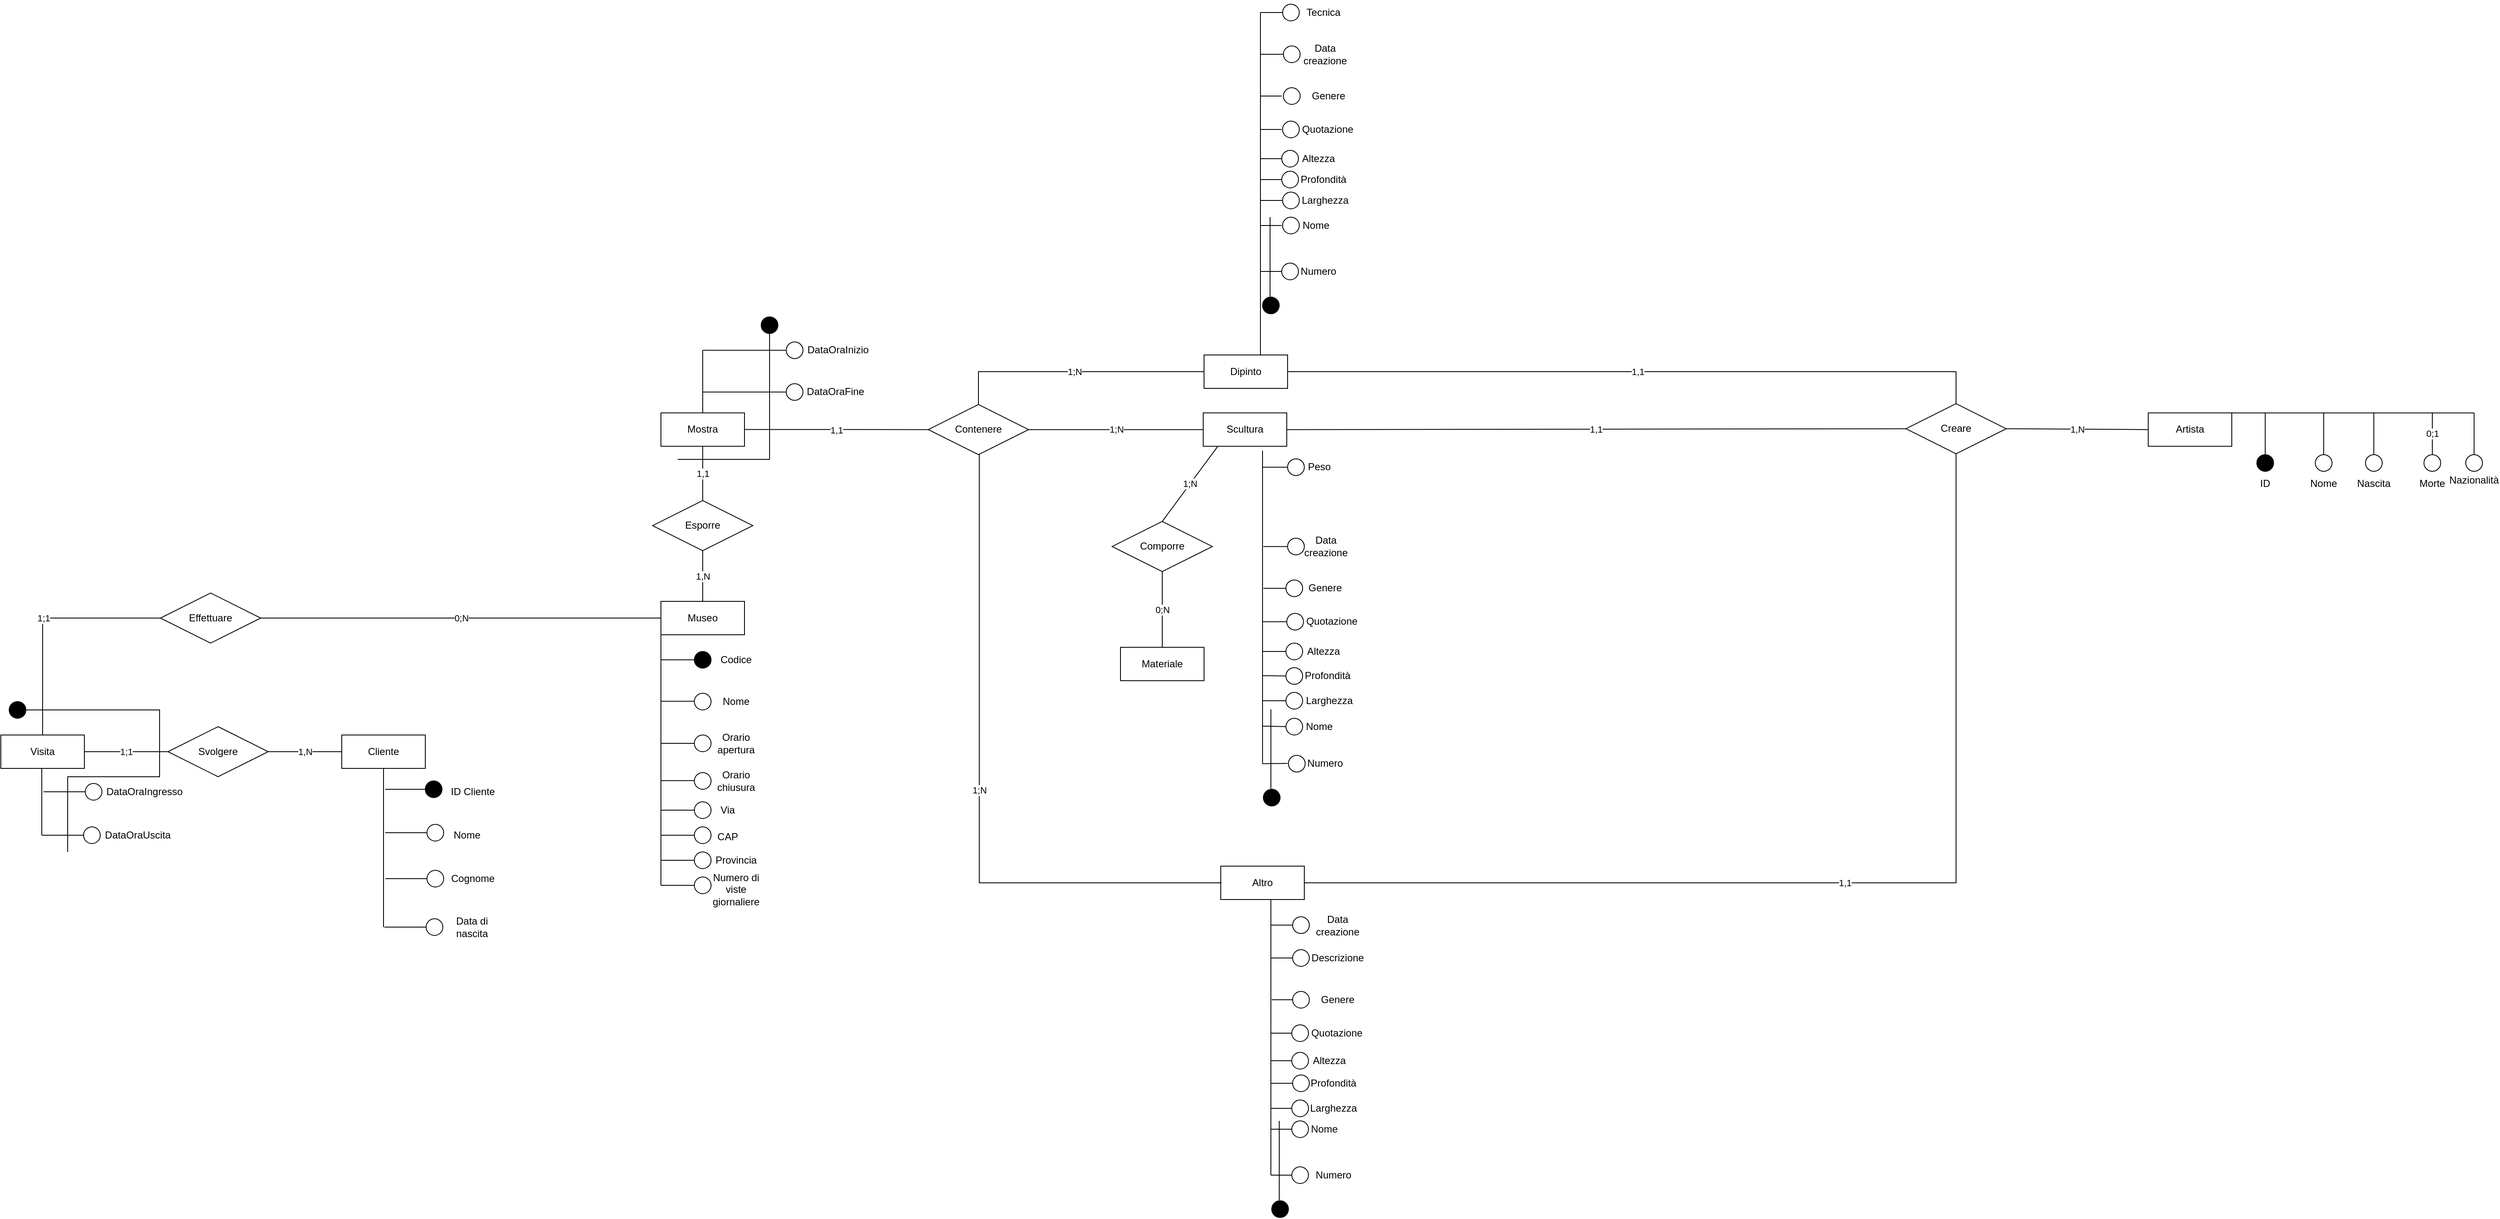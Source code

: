 <mxfile version="16.1.0" type="github"><diagram id="eOeLys6SvyDrJIZRAw8x" name="Page-1"><mxGraphModel dx="5155" dy="3070" grid="1" gridSize="10" guides="1" tooltips="1" connect="1" arrows="1" fold="1" page="1" pageScale="1" pageWidth="1600" pageHeight="1200" math="0" shadow="0"><root><mxCell id="0"/><mxCell id="1" parent="0"/><mxCell id="ILecgsPwq-bgqkM6CZhe-417" value="Museo" style="whiteSpace=wrap;html=1;align=center;" vertex="1" parent="1"><mxGeometry x="230" y="630" width="100" height="40" as="geometry"/></mxCell><mxCell id="ILecgsPwq-bgqkM6CZhe-418" value="1;N" style="endArrow=none;html=1;rounded=0;exitX=0.5;exitY=0;exitDx=0;exitDy=0;entryX=0;entryY=0.5;entryDx=0;entryDy=0;" edge="1" parent="1" source="ILecgsPwq-bgqkM6CZhe-432" target="ILecgsPwq-bgqkM6CZhe-420"><mxGeometry relative="1" as="geometry"><mxPoint x="820" y="-40" as="sourcePoint"/><mxPoint x="610" y="-50" as="targetPoint"/><Array as="points"><mxPoint x="610" y="355"/></Array></mxGeometry></mxCell><mxCell id="ILecgsPwq-bgqkM6CZhe-419" value="1;N" style="endArrow=none;html=1;rounded=0;exitX=1;exitY=0.5;exitDx=0;exitDy=0;entryX=0;entryY=0.5;entryDx=0;entryDy=0;" edge="1" parent="1" source="ILecgsPwq-bgqkM6CZhe-432" target="ILecgsPwq-bgqkM6CZhe-421"><mxGeometry relative="1" as="geometry"><mxPoint x="810" y="428.84" as="sourcePoint"/><mxPoint x="880" y="428.84" as="targetPoint"/></mxGeometry></mxCell><mxCell id="ILecgsPwq-bgqkM6CZhe-420" value="Dipinto" style="whiteSpace=wrap;html=1;align=center;" vertex="1" parent="1"><mxGeometry x="880" y="335" width="100" height="40" as="geometry"/></mxCell><mxCell id="ILecgsPwq-bgqkM6CZhe-421" value="Scultura" style="whiteSpace=wrap;html=1;align=center;" vertex="1" parent="1"><mxGeometry x="879" y="404.34" width="100" height="40" as="geometry"/></mxCell><mxCell id="ILecgsPwq-bgqkM6CZhe-422" value="Altro" style="whiteSpace=wrap;html=1;align=center;" vertex="1" parent="1"><mxGeometry x="900" y="947" width="100" height="40" as="geometry"/></mxCell><mxCell id="ILecgsPwq-bgqkM6CZhe-423" value="0;N" style="endArrow=none;html=1;rounded=0;entryX=0;entryY=0.5;entryDx=0;entryDy=0;exitX=1;exitY=0.5;exitDx=0;exitDy=0;" edge="1" parent="1" source="ILecgsPwq-bgqkM6CZhe-425" target="ILecgsPwq-bgqkM6CZhe-417"><mxGeometry relative="1" as="geometry"><mxPoint x="-100" y="460" as="sourcePoint"/><mxPoint x="370" y="490" as="targetPoint"/></mxGeometry></mxCell><mxCell id="ILecgsPwq-bgqkM6CZhe-424" value="Cliente" style="whiteSpace=wrap;html=1;align=center;" vertex="1" parent="1"><mxGeometry x="-152" y="790" width="100" height="40" as="geometry"/></mxCell><mxCell id="ILecgsPwq-bgqkM6CZhe-425" value="Effettuare" style="shape=rhombus;perimeter=rhombusPerimeter;whiteSpace=wrap;html=1;align=center;" vertex="1" parent="1"><mxGeometry x="-369" y="620" width="120" height="60" as="geometry"/></mxCell><mxCell id="ILecgsPwq-bgqkM6CZhe-426" value="" style="endArrow=none;html=1;rounded=0;" edge="1" parent="1"><mxGeometry relative="1" as="geometry"><mxPoint x="947.5" y="-75.0" as="sourcePoint"/><mxPoint x="947.5" y="335.0" as="targetPoint"/></mxGeometry></mxCell><mxCell id="ILecgsPwq-bgqkM6CZhe-427" value="" style="endArrow=none;html=1;rounded=0;entryX=0;entryY=0.5;entryDx=0;entryDy=0;" edge="1" parent="1"><mxGeometry relative="1" as="geometry"><mxPoint x="948" y="235.0" as="sourcePoint"/><mxPoint x="973.0" y="235.0" as="targetPoint"/></mxGeometry></mxCell><mxCell id="ILecgsPwq-bgqkM6CZhe-428" value="" style="endArrow=none;html=1;rounded=0;entryX=0;entryY=0.5;entryDx=0;entryDy=0;" edge="1" parent="1"><mxGeometry relative="1" as="geometry"><mxPoint x="948" y="65.0" as="sourcePoint"/><mxPoint x="973" y="65.0" as="targetPoint"/></mxGeometry></mxCell><mxCell id="ILecgsPwq-bgqkM6CZhe-429" value="" style="endArrow=none;html=1;rounded=0;entryX=0;entryY=0.5;entryDx=0;entryDy=0;" edge="1" parent="1"><mxGeometry relative="1" as="geometry"><mxPoint x="948" y="25.0" as="sourcePoint"/><mxPoint x="973" y="25.0" as="targetPoint"/></mxGeometry></mxCell><mxCell id="ILecgsPwq-bgqkM6CZhe-430" value="" style="endArrow=none;html=1;rounded=0;entryX=0;entryY=0.5;entryDx=0;entryDy=0;" edge="1" parent="1"><mxGeometry relative="1" as="geometry"><mxPoint x="948" y="180.0" as="sourcePoint"/><mxPoint x="973" y="180.0" as="targetPoint"/></mxGeometry></mxCell><mxCell id="ILecgsPwq-bgqkM6CZhe-431" value="" style="endArrow=none;html=1;rounded=0;entryX=0;entryY=0.5;entryDx=0;entryDy=0;" edge="1" parent="1"><mxGeometry relative="1" as="geometry"><mxPoint x="948" y="150.0" as="sourcePoint"/><mxPoint x="974.0" y="150.0" as="targetPoint"/></mxGeometry></mxCell><mxCell id="ILecgsPwq-bgqkM6CZhe-432" value="Contenere" style="shape=rhombus;perimeter=rhombusPerimeter;whiteSpace=wrap;html=1;align=center;" vertex="1" parent="1"><mxGeometry x="550" y="394.34" width="120" height="60" as="geometry"/></mxCell><mxCell id="ILecgsPwq-bgqkM6CZhe-433" value="Creare" style="shape=rhombus;perimeter=rhombusPerimeter;whiteSpace=wrap;html=1;align=center;" vertex="1" parent="1"><mxGeometry x="1720" y="393.34" width="120" height="60" as="geometry"/></mxCell><mxCell id="ILecgsPwq-bgqkM6CZhe-434" value="1,1" style="endArrow=none;html=1;rounded=0;entryX=0;entryY=0.5;entryDx=0;entryDy=0;exitX=1;exitY=0.5;exitDx=0;exitDy=0;" edge="1" parent="1" source="ILecgsPwq-bgqkM6CZhe-421" target="ILecgsPwq-bgqkM6CZhe-433"><mxGeometry relative="1" as="geometry"><mxPoint x="1510" y="338" as="sourcePoint"/><mxPoint x="1640" y="748.4" as="targetPoint"/></mxGeometry></mxCell><mxCell id="ILecgsPwq-bgqkM6CZhe-435" value="Artista" style="whiteSpace=wrap;html=1;align=center;" vertex="1" parent="1"><mxGeometry x="2010" y="404.34" width="100" height="40" as="geometry"/></mxCell><mxCell id="ILecgsPwq-bgqkM6CZhe-436" value="1,N" style="endArrow=none;html=1;rounded=0;exitX=1;exitY=0.5;exitDx=0;exitDy=0;entryX=0;entryY=0.5;entryDx=0;entryDy=0;" edge="1" parent="1" source="ILecgsPwq-bgqkM6CZhe-433" target="ILecgsPwq-bgqkM6CZhe-435"><mxGeometry relative="1" as="geometry"><mxPoint x="2042" y="478.4" as="sourcePoint"/><mxPoint x="2042" y="358.4" as="targetPoint"/></mxGeometry></mxCell><mxCell id="ILecgsPwq-bgqkM6CZhe-437" value="" style="endArrow=none;html=1;rounded=0;entryX=0;entryY=0.5;entryDx=0;entryDy=0;" edge="1" parent="1"><mxGeometry relative="1" as="geometry"><mxPoint x="948" y="-25.0" as="sourcePoint"/><mxPoint x="975.0" y="-25.0" as="targetPoint"/></mxGeometry></mxCell><mxCell id="ILecgsPwq-bgqkM6CZhe-438" value="" style="ellipse;whiteSpace=wrap;html=1;align=center;fillColor=#000000;" vertex="1" parent="1"><mxGeometry x="2140" y="454.34" width="20" height="20" as="geometry"/></mxCell><mxCell id="ILecgsPwq-bgqkM6CZhe-439" value="" style="endArrow=none;html=1;rounded=0;exitX=1;exitY=0;exitDx=0;exitDy=0;" edge="1" parent="1" source="ILecgsPwq-bgqkM6CZhe-435"><mxGeometry width="50" height="50" relative="1" as="geometry"><mxPoint x="2115" y="424.34" as="sourcePoint"/><mxPoint x="2400.0" y="404.34" as="targetPoint"/></mxGeometry></mxCell><mxCell id="ILecgsPwq-bgqkM6CZhe-440" value="" style="endArrow=none;html=1;rounded=0;" edge="1" parent="1"><mxGeometry width="50" height="50" relative="1" as="geometry"><mxPoint x="2150" y="454.34" as="sourcePoint"/><mxPoint x="2150" y="404.34" as="targetPoint"/></mxGeometry></mxCell><mxCell id="ILecgsPwq-bgqkM6CZhe-441" value="&lt;div&gt;ID&lt;/div&gt;" style="text;html=1;strokeColor=none;fillColor=none;align=center;verticalAlign=middle;whiteSpace=wrap;rounded=0;" vertex="1" parent="1"><mxGeometry x="2120" y="474.34" width="60" height="30" as="geometry"/></mxCell><mxCell id="ILecgsPwq-bgqkM6CZhe-442" value="" style="ellipse;whiteSpace=wrap;html=1;align=center;" vertex="1" parent="1"><mxGeometry x="2210" y="454.34" width="20" height="20" as="geometry"/></mxCell><mxCell id="ILecgsPwq-bgqkM6CZhe-443" value="" style="endArrow=none;html=1;rounded=0;" edge="1" parent="1"><mxGeometry width="50" height="50" relative="1" as="geometry"><mxPoint x="2220" y="454.34" as="sourcePoint"/><mxPoint x="2220" y="404.34" as="targetPoint"/></mxGeometry></mxCell><mxCell id="ILecgsPwq-bgqkM6CZhe-444" value="&lt;div&gt;Nome&lt;/div&gt;" style="text;html=1;strokeColor=none;fillColor=none;align=center;verticalAlign=middle;whiteSpace=wrap;rounded=0;" vertex="1" parent="1"><mxGeometry x="2190" y="474.34" width="60" height="30" as="geometry"/></mxCell><mxCell id="ILecgsPwq-bgqkM6CZhe-445" value="" style="ellipse;whiteSpace=wrap;html=1;align=center;" vertex="1" parent="1"><mxGeometry x="2270" y="454.34" width="20" height="20" as="geometry"/></mxCell><mxCell id="ILecgsPwq-bgqkM6CZhe-446" value="" style="endArrow=none;html=1;rounded=0;" edge="1" parent="1"><mxGeometry width="50" height="50" relative="1" as="geometry"><mxPoint x="2280.0" y="454.34" as="sourcePoint"/><mxPoint x="2280.0" y="404.34" as="targetPoint"/></mxGeometry></mxCell><mxCell id="ILecgsPwq-bgqkM6CZhe-447" value="&lt;div&gt;Nascita&lt;/div&gt;" style="text;html=1;strokeColor=none;fillColor=none;align=center;verticalAlign=middle;whiteSpace=wrap;rounded=0;" vertex="1" parent="1"><mxGeometry x="2250" y="474.34" width="60" height="30" as="geometry"/></mxCell><mxCell id="ILecgsPwq-bgqkM6CZhe-448" value="" style="ellipse;whiteSpace=wrap;html=1;align=center;" vertex="1" parent="1"><mxGeometry x="2340" y="454.34" width="20" height="20" as="geometry"/></mxCell><mxCell id="ILecgsPwq-bgqkM6CZhe-449" value="0;1" style="endArrow=none;html=1;rounded=0;startArrow=none;exitX=0.5;exitY=0;exitDx=0;exitDy=0;" edge="1" parent="1" source="ILecgsPwq-bgqkM6CZhe-448"><mxGeometry width="50" height="50" relative="1" as="geometry"><mxPoint x="2350" y="414.34" as="sourcePoint"/><mxPoint x="2350.0" y="404.34" as="targetPoint"/></mxGeometry></mxCell><mxCell id="ILecgsPwq-bgqkM6CZhe-450" value="&lt;div&gt;Morte&lt;/div&gt;" style="text;html=1;strokeColor=none;fillColor=none;align=center;verticalAlign=middle;whiteSpace=wrap;rounded=0;" vertex="1" parent="1"><mxGeometry x="2320" y="474.34" width="60" height="30" as="geometry"/></mxCell><mxCell id="ILecgsPwq-bgqkM6CZhe-451" value="" style="ellipse;whiteSpace=wrap;html=1;align=center;" vertex="1" parent="1"><mxGeometry x="2390" y="454.34" width="20" height="20" as="geometry"/></mxCell><mxCell id="ILecgsPwq-bgqkM6CZhe-452" value="" style="endArrow=none;html=1;rounded=0;" edge="1" parent="1"><mxGeometry width="50" height="50" relative="1" as="geometry"><mxPoint x="2400.0" y="454.34" as="sourcePoint"/><mxPoint x="2400.0" y="404.34" as="targetPoint"/></mxGeometry></mxCell><mxCell id="ILecgsPwq-bgqkM6CZhe-453" value="&lt;div&gt;Nazionalità&lt;/div&gt;" style="text;html=1;strokeColor=none;fillColor=none;align=center;verticalAlign=middle;whiteSpace=wrap;rounded=0;" vertex="1" parent="1"><mxGeometry x="2370" y="470.34" width="60" height="30" as="geometry"/></mxCell><mxCell id="ILecgsPwq-bgqkM6CZhe-454" value="&lt;div&gt;Codice&lt;/div&gt;" style="text;html=1;strokeColor=none;fillColor=none;align=center;verticalAlign=middle;whiteSpace=wrap;rounded=0;" vertex="1" parent="1"><mxGeometry x="290" y="685" width="60" height="30" as="geometry"/></mxCell><mxCell id="ILecgsPwq-bgqkM6CZhe-455" value="" style="ellipse;whiteSpace=wrap;html=1;align=center;fillColor=#000000;" vertex="1" parent="1"><mxGeometry x="270" y="690" width="20" height="20" as="geometry"/></mxCell><mxCell id="ILecgsPwq-bgqkM6CZhe-456" value="" style="endArrow=none;html=1;rounded=0;" edge="1" parent="1"><mxGeometry width="50" height="50" relative="1" as="geometry"><mxPoint x="270" y="700" as="sourcePoint"/><mxPoint x="230" y="700" as="targetPoint"/></mxGeometry></mxCell><mxCell id="ILecgsPwq-bgqkM6CZhe-457" value="" style="endArrow=none;html=1;rounded=0;fillColor=#000000;" edge="1" parent="1"><mxGeometry width="50" height="50" relative="1" as="geometry"><mxPoint x="230" y="970" as="sourcePoint"/><mxPoint x="230" y="670" as="targetPoint"/></mxGeometry></mxCell><mxCell id="ILecgsPwq-bgqkM6CZhe-458" value="" style="ellipse;whiteSpace=wrap;html=1;align=center;fillColor=#FFFFFF;" vertex="1" parent="1"><mxGeometry x="270" y="740" width="20" height="20" as="geometry"/></mxCell><mxCell id="ILecgsPwq-bgqkM6CZhe-459" value="" style="endArrow=none;html=1;rounded=0;" edge="1" parent="1"><mxGeometry width="50" height="50" relative="1" as="geometry"><mxPoint x="270" y="749.66" as="sourcePoint"/><mxPoint x="230" y="749.66" as="targetPoint"/></mxGeometry></mxCell><mxCell id="ILecgsPwq-bgqkM6CZhe-460" value="&lt;div&gt;Nome&lt;/div&gt;" style="text;html=1;strokeColor=none;fillColor=none;align=center;verticalAlign=middle;whiteSpace=wrap;rounded=0;" vertex="1" parent="1"><mxGeometry x="290" y="735" width="60" height="30" as="geometry"/></mxCell><mxCell id="ILecgsPwq-bgqkM6CZhe-461" value="Data creazione" style="text;html=1;strokeColor=none;fillColor=none;align=center;verticalAlign=middle;whiteSpace=wrap;rounded=0;" vertex="1" parent="1"><mxGeometry x="995" y="-40" width="60" height="30" as="geometry"/></mxCell><mxCell id="ILecgsPwq-bgqkM6CZhe-462" value="" style="ellipse;whiteSpace=wrap;html=1;aspect=fixed;fillColor=#FFFFFF;" vertex="1" parent="1"><mxGeometry x="975" y="-35" width="20" height="20" as="geometry"/></mxCell><mxCell id="ILecgsPwq-bgqkM6CZhe-463" value="&lt;div&gt;Nome&lt;/div&gt;" style="text;html=1;strokeColor=none;fillColor=none;align=center;verticalAlign=middle;whiteSpace=wrap;rounded=0;" vertex="1" parent="1"><mxGeometry x="984" y="165" width="60" height="30" as="geometry"/></mxCell><mxCell id="ILecgsPwq-bgqkM6CZhe-464" value="" style="ellipse;whiteSpace=wrap;html=1;aspect=fixed;fillColor=#FFFFFF;" vertex="1" parent="1"><mxGeometry x="974" y="170" width="20" height="20" as="geometry"/></mxCell><mxCell id="ILecgsPwq-bgqkM6CZhe-465" value="&lt;div&gt;Genere&lt;/div&gt;" style="text;html=1;strokeColor=none;fillColor=none;align=center;verticalAlign=middle;whiteSpace=wrap;rounded=0;" vertex="1" parent="1"><mxGeometry x="999" y="10" width="60" height="30" as="geometry"/></mxCell><mxCell id="ILecgsPwq-bgqkM6CZhe-466" value="" style="ellipse;whiteSpace=wrap;html=1;aspect=fixed;fillColor=#FFFFFF;" vertex="1" parent="1"><mxGeometry x="975" y="15" width="20" height="20" as="geometry"/></mxCell><mxCell id="ILecgsPwq-bgqkM6CZhe-467" value="Quotazione" style="text;html=1;strokeColor=none;fillColor=none;align=center;verticalAlign=middle;whiteSpace=wrap;rounded=0;" vertex="1" parent="1"><mxGeometry x="998" y="50" width="60" height="30" as="geometry"/></mxCell><mxCell id="ILecgsPwq-bgqkM6CZhe-468" value="" style="ellipse;whiteSpace=wrap;html=1;aspect=fixed;fillColor=#FFFFFF;" vertex="1" parent="1"><mxGeometry x="974" y="55" width="20" height="20" as="geometry"/></mxCell><mxCell id="ILecgsPwq-bgqkM6CZhe-469" value="&lt;div&gt;Altezza&lt;/div&gt;" style="text;html=1;strokeColor=none;fillColor=none;align=center;verticalAlign=middle;whiteSpace=wrap;rounded=0;" vertex="1" parent="1"><mxGeometry x="986.5" y="85" width="60" height="30" as="geometry"/></mxCell><mxCell id="ILecgsPwq-bgqkM6CZhe-470" value="" style="ellipse;whiteSpace=wrap;html=1;aspect=fixed;fillColor=#FFFFFF;" vertex="1" parent="1"><mxGeometry x="973" y="90" width="20" height="20" as="geometry"/></mxCell><mxCell id="ILecgsPwq-bgqkM6CZhe-471" value="&lt;div&gt;Profondità&lt;/div&gt;" style="text;html=1;strokeColor=none;fillColor=none;align=center;verticalAlign=middle;whiteSpace=wrap;rounded=0;" vertex="1" parent="1"><mxGeometry x="993" y="110" width="60" height="30" as="geometry"/></mxCell><mxCell id="ILecgsPwq-bgqkM6CZhe-472" value="&lt;div&gt;Larghezza&lt;/div&gt;" style="text;html=1;strokeColor=none;fillColor=none;align=center;verticalAlign=middle;whiteSpace=wrap;rounded=0;" vertex="1" parent="1"><mxGeometry x="995" y="135" width="60" height="30" as="geometry"/></mxCell><mxCell id="ILecgsPwq-bgqkM6CZhe-473" value="" style="ellipse;whiteSpace=wrap;html=1;aspect=fixed;fillColor=#FFFFFF;" vertex="1" parent="1"><mxGeometry x="974" y="140" width="20" height="20" as="geometry"/></mxCell><mxCell id="ILecgsPwq-bgqkM6CZhe-474" value="Numero" style="text;html=1;strokeColor=none;fillColor=none;align=center;verticalAlign=middle;whiteSpace=wrap;rounded=0;" vertex="1" parent="1"><mxGeometry x="987" y="220" width="60" height="30" as="geometry"/></mxCell><mxCell id="ILecgsPwq-bgqkM6CZhe-475" value="" style="ellipse;whiteSpace=wrap;html=1;align=center;fillColor=#FFFFFF;" vertex="1" parent="1"><mxGeometry x="973" y="225" width="20" height="20" as="geometry"/></mxCell><mxCell id="ILecgsPwq-bgqkM6CZhe-476" value="" style="ellipse;whiteSpace=wrap;html=1;align=center;" vertex="1" parent="1"><mxGeometry x="974" y="-85" width="20" height="20" as="geometry"/></mxCell><mxCell id="ILecgsPwq-bgqkM6CZhe-477" value="&lt;div&gt;Tecnica&lt;/div&gt;" style="text;html=1;strokeColor=none;fillColor=none;align=center;verticalAlign=middle;whiteSpace=wrap;rounded=0;" vertex="1" parent="1"><mxGeometry x="992.5" y="-90" width="60" height="30" as="geometry"/></mxCell><mxCell id="ILecgsPwq-bgqkM6CZhe-478" value="" style="endArrow=none;html=1;rounded=0;fillColor=#000000;entryX=0.69;entryY=1.008;entryDx=0;entryDy=0;entryPerimeter=0;" edge="1" parent="1"><mxGeometry width="50" height="50" relative="1" as="geometry"><mxPoint x="950" y="600" as="sourcePoint"/><mxPoint x="950" y="449.66" as="targetPoint"/></mxGeometry></mxCell><mxCell id="ILecgsPwq-bgqkM6CZhe-479" value="" style="ellipse;whiteSpace=wrap;html=1;align=center;" vertex="1" parent="1"><mxGeometry x="980" y="459.34" width="20" height="20" as="geometry"/></mxCell><mxCell id="ILecgsPwq-bgqkM6CZhe-480" value="" style="endArrow=none;html=1;rounded=0;entryX=0;entryY=0.5;entryDx=0;entryDy=0;" edge="1" parent="1" target="ILecgsPwq-bgqkM6CZhe-479"><mxGeometry relative="1" as="geometry"><mxPoint x="950" y="469.34" as="sourcePoint"/><mxPoint x="970" y="469" as="targetPoint"/></mxGeometry></mxCell><mxCell id="ILecgsPwq-bgqkM6CZhe-481" value="&lt;div&gt;Peso&lt;/div&gt;" style="text;html=1;strokeColor=none;fillColor=none;align=center;verticalAlign=middle;whiteSpace=wrap;rounded=0;" vertex="1" parent="1"><mxGeometry x="988" y="454.34" width="60" height="30" as="geometry"/></mxCell><mxCell id="ILecgsPwq-bgqkM6CZhe-482" value="" style="endArrow=none;html=1;rounded=0;fontFamily=Helvetica;fillColor=#000000;entryX=0;entryY=0.5;entryDx=0;entryDy=0;" edge="1" parent="1"><mxGeometry width="50" height="50" relative="1" as="geometry"><mxPoint x="948" y="100.0" as="sourcePoint"/><mxPoint x="973" y="100.0" as="targetPoint"/></mxGeometry></mxCell><mxCell id="ILecgsPwq-bgqkM6CZhe-483" value="" style="endArrow=none;html=1;rounded=0;fontFamily=Helvetica;fillColor=#000000;exitX=0.5;exitY=0;exitDx=0;exitDy=0;" edge="1" parent="1"><mxGeometry width="50" height="50" relative="1" as="geometry"><mxPoint x="959" y="265.0" as="sourcePoint"/><mxPoint x="959" y="170.0" as="targetPoint"/></mxGeometry></mxCell><mxCell id="ILecgsPwq-bgqkM6CZhe-484" value="" style="ellipse;whiteSpace=wrap;html=1;align=center;fillColor=#000000;" vertex="1" parent="1"><mxGeometry x="950" y="265.66" width="20" height="20" as="geometry"/></mxCell><mxCell id="ILecgsPwq-bgqkM6CZhe-485" value="" style="ellipse;whiteSpace=wrap;html=1;align=center;fillColor=#FFFFFF;" vertex="1" parent="1"><mxGeometry x="270" y="790" width="20" height="20" as="geometry"/></mxCell><mxCell id="ILecgsPwq-bgqkM6CZhe-486" value="" style="endArrow=none;html=1;rounded=0;" edge="1" parent="1"><mxGeometry width="50" height="50" relative="1" as="geometry"><mxPoint x="270" y="800" as="sourcePoint"/><mxPoint x="230" y="800" as="targetPoint"/></mxGeometry></mxCell><mxCell id="ILecgsPwq-bgqkM6CZhe-487" value="&lt;div&gt;Orario apertura&lt;/div&gt;" style="text;html=1;strokeColor=none;fillColor=none;align=center;verticalAlign=middle;whiteSpace=wrap;rounded=0;" vertex="1" parent="1"><mxGeometry x="290" y="785" width="60" height="30" as="geometry"/></mxCell><mxCell id="ILecgsPwq-bgqkM6CZhe-488" value="" style="ellipse;whiteSpace=wrap;html=1;align=center;fillColor=#FFFFFF;" vertex="1" parent="1"><mxGeometry x="270" y="835" width="20" height="20" as="geometry"/></mxCell><mxCell id="ILecgsPwq-bgqkM6CZhe-489" value="" style="endArrow=none;html=1;rounded=0;" edge="1" parent="1"><mxGeometry width="50" height="50" relative="1" as="geometry"><mxPoint x="270" y="844.66" as="sourcePoint"/><mxPoint x="230" y="844.66" as="targetPoint"/></mxGeometry></mxCell><mxCell id="ILecgsPwq-bgqkM6CZhe-490" value="Orario chiusura" style="text;html=1;strokeColor=none;fillColor=none;align=center;verticalAlign=middle;whiteSpace=wrap;rounded=0;" vertex="1" parent="1"><mxGeometry x="290" y="830" width="60" height="30" as="geometry"/></mxCell><mxCell id="ILecgsPwq-bgqkM6CZhe-491" value="Via" style="text;html=1;strokeColor=none;fillColor=none;align=center;verticalAlign=middle;whiteSpace=wrap;rounded=0;" vertex="1" parent="1"><mxGeometry x="280" y="865" width="60" height="30" as="geometry"/></mxCell><mxCell id="ILecgsPwq-bgqkM6CZhe-492" value="" style="ellipse;whiteSpace=wrap;html=1;aspect=fixed;fillColor=#FFFFFF;" vertex="1" parent="1"><mxGeometry x="270" y="870" width="20" height="20" as="geometry"/></mxCell><mxCell id="ILecgsPwq-bgqkM6CZhe-493" value="CAP" style="text;html=1;strokeColor=none;fillColor=none;align=center;verticalAlign=middle;whiteSpace=wrap;rounded=0;" vertex="1" parent="1"><mxGeometry x="280" y="897" width="60" height="30" as="geometry"/></mxCell><mxCell id="ILecgsPwq-bgqkM6CZhe-494" value="" style="endArrow=none;html=1;rounded=0;fontFamily=Helvetica;fillColor=#000000;entryX=0;entryY=0.5;entryDx=0;entryDy=0;" edge="1" parent="1" target="ILecgsPwq-bgqkM6CZhe-492"><mxGeometry width="50" height="50" relative="1" as="geometry"><mxPoint x="230" y="880" as="sourcePoint"/><mxPoint x="370" y="895" as="targetPoint"/></mxGeometry></mxCell><mxCell id="ILecgsPwq-bgqkM6CZhe-495" value="Provincia" style="text;html=1;strokeColor=none;fillColor=none;align=center;verticalAlign=middle;whiteSpace=wrap;rounded=0;" vertex="1" parent="1"><mxGeometry x="290" y="925" width="60" height="30" as="geometry"/></mxCell><mxCell id="ILecgsPwq-bgqkM6CZhe-496" value="" style="ellipse;whiteSpace=wrap;html=1;align=center;color=black;fillColor=#000000;" vertex="1" parent="1"><mxGeometry x="-52" y="845" width="20" height="20" as="geometry"/></mxCell><mxCell id="ILecgsPwq-bgqkM6CZhe-497" value="" style="endArrow=none;html=1;rounded=0;entryX=0.5;entryY=1;entryDx=0;entryDy=0;" edge="1" parent="1" target="ILecgsPwq-bgqkM6CZhe-424"><mxGeometry relative="1" as="geometry"><mxPoint x="-102" y="1020" as="sourcePoint"/><mxPoint x="296.0" y="990" as="targetPoint"/></mxGeometry></mxCell><mxCell id="ILecgsPwq-bgqkM6CZhe-498" value="&lt;div&gt;Nome&lt;/div&gt;" style="text;html=1;strokeColor=none;fillColor=none;align=center;verticalAlign=middle;whiteSpace=wrap;rounded=0;" vertex="1" parent="1"><mxGeometry x="-32" y="895" width="60" height="30" as="geometry"/></mxCell><mxCell id="ILecgsPwq-bgqkM6CZhe-499" value="&lt;div&gt;Cognome&lt;/div&gt;" style="text;html=1;strokeColor=none;fillColor=none;align=center;verticalAlign=middle;whiteSpace=wrap;rounded=0;" vertex="1" parent="1"><mxGeometry x="-25" y="947" width="60" height="30" as="geometry"/></mxCell><mxCell id="ILecgsPwq-bgqkM6CZhe-500" value="&lt;div&gt;Data di nascita&lt;/div&gt;" style="text;html=1;strokeColor=none;fillColor=none;align=center;verticalAlign=middle;whiteSpace=wrap;rounded=0;" vertex="1" parent="1"><mxGeometry x="-26" y="1005" width="60" height="30" as="geometry"/></mxCell><mxCell id="ILecgsPwq-bgqkM6CZhe-501" value="&lt;div&gt;ID Cliente&lt;/div&gt;" style="text;html=1;strokeColor=none;fillColor=none;align=center;verticalAlign=middle;whiteSpace=wrap;rounded=0;" vertex="1" parent="1"><mxGeometry x="-25" y="843" width="60" height="30" as="geometry"/></mxCell><mxCell id="ILecgsPwq-bgqkM6CZhe-502" value="" style="endArrow=none;html=1;rounded=0;" edge="1" parent="1"><mxGeometry relative="1" as="geometry"><mxPoint x="-100" y="855" as="sourcePoint"/><mxPoint x="-50" y="855" as="targetPoint"/></mxGeometry></mxCell><mxCell id="ILecgsPwq-bgqkM6CZhe-503" value="" style="ellipse;whiteSpace=wrap;html=1;align=center;" vertex="1" parent="1"><mxGeometry x="-50" y="897" width="20" height="20" as="geometry"/></mxCell><mxCell id="ILecgsPwq-bgqkM6CZhe-504" value="" style="endArrow=none;html=1;rounded=0;" edge="1" parent="1"><mxGeometry relative="1" as="geometry"><mxPoint x="-100" y="907" as="sourcePoint"/><mxPoint x="-50" y="907" as="targetPoint"/></mxGeometry></mxCell><mxCell id="ILecgsPwq-bgqkM6CZhe-505" value="" style="ellipse;whiteSpace=wrap;html=1;align=center;" vertex="1" parent="1"><mxGeometry x="-50" y="952" width="20" height="20" as="geometry"/></mxCell><mxCell id="ILecgsPwq-bgqkM6CZhe-506" value="" style="endArrow=none;html=1;rounded=0;" edge="1" parent="1"><mxGeometry relative="1" as="geometry"><mxPoint x="-100" y="962" as="sourcePoint"/><mxPoint x="-50" y="962" as="targetPoint"/></mxGeometry></mxCell><mxCell id="ILecgsPwq-bgqkM6CZhe-507" value="" style="ellipse;whiteSpace=wrap;html=1;align=center;" vertex="1" parent="1"><mxGeometry x="-51" y="1010" width="20" height="20" as="geometry"/></mxCell><mxCell id="ILecgsPwq-bgqkM6CZhe-508" value="" style="endArrow=none;html=1;rounded=0;" edge="1" parent="1"><mxGeometry relative="1" as="geometry"><mxPoint x="-101" y="1020" as="sourcePoint"/><mxPoint x="-51" y="1020" as="targetPoint"/></mxGeometry></mxCell><mxCell id="ILecgsPwq-bgqkM6CZhe-509" value="Visita" style="whiteSpace=wrap;html=1;align=center;" vertex="1" parent="1"><mxGeometry x="-560" y="790" width="100" height="40" as="geometry"/></mxCell><mxCell id="ILecgsPwq-bgqkM6CZhe-510" value="" style="endArrow=none;html=1;rounded=0;" edge="1" parent="1"><mxGeometry relative="1" as="geometry"><mxPoint x="-511" y="910" as="sourcePoint"/><mxPoint x="-511" y="830" as="targetPoint"/></mxGeometry></mxCell><mxCell id="ILecgsPwq-bgqkM6CZhe-511" value="&lt;div&gt;DataOraIngresso&lt;/div&gt;" style="text;html=1;strokeColor=none;fillColor=none;align=center;verticalAlign=middle;whiteSpace=wrap;rounded=0;" vertex="1" parent="1"><mxGeometry x="-418" y="843" width="60" height="30" as="geometry"/></mxCell><mxCell id="ILecgsPwq-bgqkM6CZhe-512" value="&lt;div&gt;DataOraUscita&lt;/div&gt;" style="text;html=1;strokeColor=none;fillColor=none;align=center;verticalAlign=middle;whiteSpace=wrap;rounded=0;" vertex="1" parent="1"><mxGeometry x="-426" y="895" width="60" height="30" as="geometry"/></mxCell><mxCell id="ILecgsPwq-bgqkM6CZhe-513" value="" style="ellipse;whiteSpace=wrap;html=1;align=center;" vertex="1" parent="1"><mxGeometry x="-459" y="848" width="20" height="20" as="geometry"/></mxCell><mxCell id="ILecgsPwq-bgqkM6CZhe-514" value="" style="endArrow=none;html=1;rounded=0;" edge="1" parent="1"><mxGeometry relative="1" as="geometry"><mxPoint x="-509" y="858" as="sourcePoint"/><mxPoint x="-459" y="858" as="targetPoint"/></mxGeometry></mxCell><mxCell id="ILecgsPwq-bgqkM6CZhe-515" value="" style="ellipse;whiteSpace=wrap;html=1;align=center;" vertex="1" parent="1"><mxGeometry x="-461" y="900" width="20" height="20" as="geometry"/></mxCell><mxCell id="ILecgsPwq-bgqkM6CZhe-516" value="" style="endArrow=none;html=1;rounded=0;" edge="1" parent="1"><mxGeometry relative="1" as="geometry"><mxPoint x="-511" y="910" as="sourcePoint"/><mxPoint x="-461" y="910" as="targetPoint"/></mxGeometry></mxCell><mxCell id="ILecgsPwq-bgqkM6CZhe-517" value="Svolgere" style="shape=rhombus;perimeter=rhombusPerimeter;whiteSpace=wrap;html=1;align=center;" vertex="1" parent="1"><mxGeometry x="-360" y="780" width="120" height="60" as="geometry"/></mxCell><mxCell id="ILecgsPwq-bgqkM6CZhe-518" value="1,N" style="endArrow=none;html=1;rounded=0;entryX=0;entryY=0.5;entryDx=0;entryDy=0;" edge="1" parent="1" target="ILecgsPwq-bgqkM6CZhe-424"><mxGeometry relative="1" as="geometry"><mxPoint x="-240" y="810" as="sourcePoint"/><mxPoint x="-170" y="810" as="targetPoint"/></mxGeometry></mxCell><mxCell id="ILecgsPwq-bgqkM6CZhe-519" value="1;1" style="endArrow=none;html=1;rounded=0;entryX=0;entryY=0.5;entryDx=0;entryDy=0;exitX=1;exitY=0.5;exitDx=0;exitDy=0;" edge="1" parent="1" source="ILecgsPwq-bgqkM6CZhe-509" target="ILecgsPwq-bgqkM6CZhe-517"><mxGeometry relative="1" as="geometry"><mxPoint x="-440" y="810" as="sourcePoint"/><mxPoint x="-369" y="809" as="targetPoint"/></mxGeometry></mxCell><mxCell id="ILecgsPwq-bgqkM6CZhe-520" value="1;1" style="endArrow=none;html=1;rounded=0;entryX=0;entryY=0.5;entryDx=0;entryDy=0;" edge="1" parent="1" target="ILecgsPwq-bgqkM6CZhe-425"><mxGeometry relative="1" as="geometry"><mxPoint x="-510" y="790" as="sourcePoint"/><mxPoint x="-459" y="570" as="targetPoint"/><Array as="points"><mxPoint x="-510" y="650"/></Array></mxGeometry></mxCell><mxCell id="ILecgsPwq-bgqkM6CZhe-521" value="" style="endArrow=none;html=1;rounded=0;" edge="1" parent="1"><mxGeometry width="50" height="50" relative="1" as="geometry"><mxPoint x="-530" y="760" as="sourcePoint"/><mxPoint x="-480" y="930" as="targetPoint"/><Array as="points"><mxPoint x="-370" y="760"/><mxPoint x="-370" y="840"/><mxPoint x="-480" y="840"/></Array></mxGeometry></mxCell><mxCell id="ILecgsPwq-bgqkM6CZhe-522" value="" style="ellipse;whiteSpace=wrap;html=1;align=center;color=black;fillColor=#000000;" vertex="1" parent="1"><mxGeometry x="-550" y="750" width="20" height="20" as="geometry"/></mxCell><mxCell id="ILecgsPwq-bgqkM6CZhe-523" value="" style="endArrow=none;html=1;rounded=0;fillColor=#000000;entryX=0.6;entryY=1.015;entryDx=0;entryDy=0;entryPerimeter=0;" edge="1" parent="1" target="ILecgsPwq-bgqkM6CZhe-422"><mxGeometry width="50" height="50" relative="1" as="geometry"><mxPoint x="960" y="1057" as="sourcePoint"/><mxPoint x="960" y="1012" as="targetPoint"/></mxGeometry></mxCell><mxCell id="ILecgsPwq-bgqkM6CZhe-524" value="" style="ellipse;whiteSpace=wrap;html=1;align=center;" vertex="1" parent="1"><mxGeometry x="986" y="1047" width="20" height="20" as="geometry"/></mxCell><mxCell id="ILecgsPwq-bgqkM6CZhe-525" value="" style="endArrow=none;html=1;rounded=0;" edge="1" parent="1" target="ILecgsPwq-bgqkM6CZhe-524"><mxGeometry relative="1" as="geometry"><mxPoint x="960" y="1057" as="sourcePoint"/><mxPoint x="1020" y="1057" as="targetPoint"/></mxGeometry></mxCell><mxCell id="ILecgsPwq-bgqkM6CZhe-526" value="&lt;div&gt;Descrizione&lt;/div&gt;" style="text;html=1;strokeColor=none;fillColor=none;align=center;verticalAlign=middle;whiteSpace=wrap;rounded=0;" vertex="1" parent="1"><mxGeometry x="1010" y="1042" width="60" height="30" as="geometry"/></mxCell><mxCell id="ILecgsPwq-bgqkM6CZhe-527" value="1,1" style="edgeStyle=orthogonalEdgeStyle;rounded=0;orthogonalLoop=1;jettySize=auto;html=1;endArrow=none;endFill=0;" edge="1" parent="1" source="ILecgsPwq-bgqkM6CZhe-529" target="ILecgsPwq-bgqkM6CZhe-531"><mxGeometry relative="1" as="geometry"/></mxCell><mxCell id="ILecgsPwq-bgqkM6CZhe-528" value="1,1" style="edgeStyle=orthogonalEdgeStyle;rounded=0;orthogonalLoop=1;jettySize=auto;html=1;endArrow=none;endFill=0;" edge="1" parent="1" source="ILecgsPwq-bgqkM6CZhe-529"><mxGeometry relative="1" as="geometry"><mxPoint x="550" y="424.34" as="targetPoint"/></mxGeometry></mxCell><mxCell id="ILecgsPwq-bgqkM6CZhe-529" value="Mostra" style="whiteSpace=wrap;html=1;align=center;" vertex="1" parent="1"><mxGeometry x="230" y="404.34" width="100" height="40" as="geometry"/></mxCell><mxCell id="ILecgsPwq-bgqkM6CZhe-530" value="1,N" style="edgeStyle=orthogonalEdgeStyle;rounded=0;orthogonalLoop=1;jettySize=auto;html=1;entryX=0.5;entryY=0;entryDx=0;entryDy=0;endArrow=none;endFill=0;" edge="1" parent="1" source="ILecgsPwq-bgqkM6CZhe-531" target="ILecgsPwq-bgqkM6CZhe-417"><mxGeometry relative="1" as="geometry"/></mxCell><mxCell id="ILecgsPwq-bgqkM6CZhe-531" value="Esporre" style="shape=rhombus;perimeter=rhombusPerimeter;whiteSpace=wrap;html=1;align=center;" vertex="1" parent="1"><mxGeometry x="220" y="509.34" width="120" height="60" as="geometry"/></mxCell><mxCell id="ILecgsPwq-bgqkM6CZhe-532" value="" style="endArrow=none;html=1;rounded=0;fillColor=#000000;exitX=0.5;exitY=0;exitDx=0;exitDy=0;" edge="1" parent="1"><mxGeometry width="50" height="50" relative="1" as="geometry"><mxPoint x="280" y="404.34" as="sourcePoint"/><mxPoint x="280" y="329.34" as="targetPoint"/></mxGeometry></mxCell><mxCell id="ILecgsPwq-bgqkM6CZhe-533" value="" style="ellipse;whiteSpace=wrap;html=1;align=center;" vertex="1" parent="1"><mxGeometry x="380" y="319.34" width="20" height="20" as="geometry"/></mxCell><mxCell id="ILecgsPwq-bgqkM6CZhe-534" value="" style="endArrow=none;html=1;rounded=0;" edge="1" parent="1" target="ILecgsPwq-bgqkM6CZhe-533"><mxGeometry relative="1" as="geometry"><mxPoint x="280" y="329.34" as="sourcePoint"/><mxPoint x="340" y="329.34" as="targetPoint"/></mxGeometry></mxCell><mxCell id="ILecgsPwq-bgqkM6CZhe-535" value="DataOraInizio" style="text;html=1;strokeColor=none;fillColor=none;align=center;verticalAlign=middle;whiteSpace=wrap;rounded=0;" vertex="1" parent="1"><mxGeometry x="412" y="314.34" width="60" height="30" as="geometry"/></mxCell><mxCell id="ILecgsPwq-bgqkM6CZhe-536" value="" style="ellipse;whiteSpace=wrap;html=1;align=center;" vertex="1" parent="1"><mxGeometry x="380" y="369.34" width="20" height="20" as="geometry"/></mxCell><mxCell id="ILecgsPwq-bgqkM6CZhe-537" value="" style="endArrow=none;html=1;rounded=0;" edge="1" parent="1" target="ILecgsPwq-bgqkM6CZhe-536"><mxGeometry relative="1" as="geometry"><mxPoint x="280" y="379.34" as="sourcePoint"/><mxPoint x="340" y="379.34" as="targetPoint"/></mxGeometry></mxCell><mxCell id="ILecgsPwq-bgqkM6CZhe-538" value="&lt;div&gt;DataOraFine&lt;/div&gt;" style="text;html=1;strokeColor=none;fillColor=none;align=center;verticalAlign=middle;whiteSpace=wrap;rounded=0;" vertex="1" parent="1"><mxGeometry x="409" y="364.34" width="60" height="30" as="geometry"/></mxCell><mxCell id="ILecgsPwq-bgqkM6CZhe-539" value="" style="endArrow=none;html=1;rounded=0;" edge="1" parent="1"><mxGeometry width="50" height="50" relative="1" as="geometry"><mxPoint x="250" y="460" as="sourcePoint"/><mxPoint x="360" y="300.0" as="targetPoint"/><Array as="points"><mxPoint x="360" y="460"/><mxPoint x="360" y="410"/></Array></mxGeometry></mxCell><mxCell id="ILecgsPwq-bgqkM6CZhe-540" value="" style="ellipse;whiteSpace=wrap;html=1;align=center;fillColor=#000000;" vertex="1" parent="1"><mxGeometry x="350" y="289.34" width="20" height="20" as="geometry"/></mxCell><mxCell id="ILecgsPwq-bgqkM6CZhe-541" value="" style="ellipse;whiteSpace=wrap;html=1;align=center;fillColor=#FFFFFF;" vertex="1" parent="1"><mxGeometry x="270" y="960" width="20" height="20" as="geometry"/></mxCell><mxCell id="ILecgsPwq-bgqkM6CZhe-542" value="" style="endArrow=none;html=1;rounded=0;" edge="1" parent="1"><mxGeometry width="50" height="50" relative="1" as="geometry"><mxPoint x="270" y="970" as="sourcePoint"/><mxPoint x="230" y="970" as="targetPoint"/></mxGeometry></mxCell><mxCell id="ILecgsPwq-bgqkM6CZhe-543" value="Numero di viste giornaliere" style="text;html=1;strokeColor=none;fillColor=none;align=center;verticalAlign=middle;whiteSpace=wrap;rounded=0;" vertex="1" parent="1"><mxGeometry x="290" y="960" width="60" height="30" as="geometry"/></mxCell><mxCell id="ILecgsPwq-bgqkM6CZhe-544" value="" style="endArrow=none;html=1;rounded=0;entryX=0.69;entryY=1;entryDx=0;entryDy=0;entryPerimeter=0;" edge="1" parent="1"><mxGeometry relative="1" as="geometry"><mxPoint x="960" y="1317" as="sourcePoint"/><mxPoint x="960" y="1027" as="targetPoint"/></mxGeometry></mxCell><mxCell id="ILecgsPwq-bgqkM6CZhe-545" value="" style="endArrow=none;html=1;rounded=0;entryX=0;entryY=0.5;entryDx=0;entryDy=0;" edge="1" parent="1"><mxGeometry relative="1" as="geometry"><mxPoint x="960" y="1317" as="sourcePoint"/><mxPoint x="985.0" y="1317" as="targetPoint"/></mxGeometry></mxCell><mxCell id="ILecgsPwq-bgqkM6CZhe-546" value="" style="endArrow=none;html=1;rounded=0;entryX=0;entryY=0.5;entryDx=0;entryDy=0;" edge="1" parent="1"><mxGeometry relative="1" as="geometry"><mxPoint x="960" y="1147" as="sourcePoint"/><mxPoint x="985" y="1147" as="targetPoint"/></mxGeometry></mxCell><mxCell id="ILecgsPwq-bgqkM6CZhe-547" value="" style="endArrow=none;html=1;rounded=0;entryX=0;entryY=0.5;entryDx=0;entryDy=0;" edge="1" parent="1"><mxGeometry relative="1" as="geometry"><mxPoint x="961" y="1107" as="sourcePoint"/><mxPoint x="986" y="1107" as="targetPoint"/></mxGeometry></mxCell><mxCell id="ILecgsPwq-bgqkM6CZhe-548" value="" style="endArrow=none;html=1;rounded=0;entryX=0;entryY=0.5;entryDx=0;entryDy=0;" edge="1" parent="1"><mxGeometry relative="1" as="geometry"><mxPoint x="960" y="1262" as="sourcePoint"/><mxPoint x="985" y="1262" as="targetPoint"/></mxGeometry></mxCell><mxCell id="ILecgsPwq-bgqkM6CZhe-549" value="" style="endArrow=none;html=1;rounded=0;entryX=0;entryY=0.5;entryDx=0;entryDy=0;" edge="1" parent="1" target="ILecgsPwq-bgqkM6CZhe-563"><mxGeometry relative="1" as="geometry"><mxPoint x="960" y="1207" as="sourcePoint"/><mxPoint x="1136" y="1207" as="targetPoint"/></mxGeometry></mxCell><mxCell id="ILecgsPwq-bgqkM6CZhe-550" value="" style="endArrow=none;html=1;rounded=0;entryX=0;entryY=0.5;entryDx=0;entryDy=0;" edge="1" parent="1" target="ILecgsPwq-bgqkM6CZhe-565"><mxGeometry relative="1" as="geometry"><mxPoint x="960" y="1237" as="sourcePoint"/><mxPoint x="1119" y="1232" as="targetPoint"/></mxGeometry></mxCell><mxCell id="ILecgsPwq-bgqkM6CZhe-551" value="" style="endArrow=none;html=1;rounded=0;entryX=0;entryY=0.5;entryDx=0;entryDy=0;" edge="1" parent="1" target="ILecgsPwq-bgqkM6CZhe-553"><mxGeometry relative="1" as="geometry"><mxPoint x="960" y="1017.66" as="sourcePoint"/><mxPoint x="980" y="1017.66" as="targetPoint"/></mxGeometry></mxCell><mxCell id="ILecgsPwq-bgqkM6CZhe-552" value="Data creazione" style="text;html=1;strokeColor=none;fillColor=none;align=center;verticalAlign=middle;whiteSpace=wrap;rounded=0;" vertex="1" parent="1"><mxGeometry x="1010" y="1002.66" width="60" height="30" as="geometry"/></mxCell><mxCell id="ILecgsPwq-bgqkM6CZhe-553" value="" style="ellipse;whiteSpace=wrap;html=1;aspect=fixed;fillColor=#FFFFFF;" vertex="1" parent="1"><mxGeometry x="986" y="1007.66" width="20" height="20" as="geometry"/></mxCell><mxCell id="ILecgsPwq-bgqkM6CZhe-554" value="&lt;div&gt;Nome&lt;/div&gt;" style="text;html=1;strokeColor=none;fillColor=none;align=center;verticalAlign=middle;whiteSpace=wrap;rounded=0;" vertex="1" parent="1"><mxGeometry x="994" y="1247" width="60" height="30" as="geometry"/></mxCell><mxCell id="ILecgsPwq-bgqkM6CZhe-555" value="" style="ellipse;whiteSpace=wrap;html=1;aspect=fixed;fillColor=#FFFFFF;" vertex="1" parent="1"><mxGeometry x="985" y="1252" width="20" height="20" as="geometry"/></mxCell><mxCell id="ILecgsPwq-bgqkM6CZhe-556" value="&lt;div&gt;Genere&lt;/div&gt;" style="text;html=1;strokeColor=none;fillColor=none;align=center;verticalAlign=middle;whiteSpace=wrap;rounded=0;" vertex="1" parent="1"><mxGeometry x="1010" y="1092" width="60" height="30" as="geometry"/></mxCell><mxCell id="ILecgsPwq-bgqkM6CZhe-557" value="" style="ellipse;whiteSpace=wrap;html=1;aspect=fixed;fillColor=#FFFFFF;" vertex="1" parent="1"><mxGeometry x="986" y="1097" width="20" height="20" as="geometry"/></mxCell><mxCell id="ILecgsPwq-bgqkM6CZhe-558" value="Quotazione" style="text;html=1;strokeColor=none;fillColor=none;align=center;verticalAlign=middle;whiteSpace=wrap;rounded=0;" vertex="1" parent="1"><mxGeometry x="1009" y="1132" width="60" height="30" as="geometry"/></mxCell><mxCell id="ILecgsPwq-bgqkM6CZhe-559" value="" style="ellipse;whiteSpace=wrap;html=1;aspect=fixed;fillColor=#FFFFFF;" vertex="1" parent="1"><mxGeometry x="985" y="1137" width="20" height="20" as="geometry"/></mxCell><mxCell id="ILecgsPwq-bgqkM6CZhe-560" value="&lt;div&gt;Altezza&lt;/div&gt;" style="text;html=1;strokeColor=none;fillColor=none;align=center;verticalAlign=middle;whiteSpace=wrap;rounded=0;" vertex="1" parent="1"><mxGeometry x="1000" y="1165" width="60" height="30" as="geometry"/></mxCell><mxCell id="ILecgsPwq-bgqkM6CZhe-561" value="" style="ellipse;whiteSpace=wrap;html=1;aspect=fixed;fillColor=#FFFFFF;" vertex="1" parent="1"><mxGeometry x="985" y="1170" width="20" height="20" as="geometry"/></mxCell><mxCell id="ILecgsPwq-bgqkM6CZhe-562" value="&lt;div&gt;Profondità&lt;/div&gt;" style="text;html=1;strokeColor=none;fillColor=none;align=center;verticalAlign=middle;whiteSpace=wrap;rounded=0;" vertex="1" parent="1"><mxGeometry x="1005" y="1192" width="60" height="30" as="geometry"/></mxCell><mxCell id="ILecgsPwq-bgqkM6CZhe-563" value="" style="ellipse;whiteSpace=wrap;html=1;aspect=fixed;fillColor=#FFFFFF;" vertex="1" parent="1"><mxGeometry x="986" y="1197" width="20" height="20" as="geometry"/></mxCell><mxCell id="ILecgsPwq-bgqkM6CZhe-564" value="&lt;div&gt;Larghezza&lt;/div&gt;" style="text;html=1;strokeColor=none;fillColor=none;align=center;verticalAlign=middle;whiteSpace=wrap;rounded=0;" vertex="1" parent="1"><mxGeometry x="1005" y="1222" width="60" height="30" as="geometry"/></mxCell><mxCell id="ILecgsPwq-bgqkM6CZhe-565" value="" style="ellipse;whiteSpace=wrap;html=1;aspect=fixed;fillColor=#FFFFFF;" vertex="1" parent="1"><mxGeometry x="985" y="1227" width="20" height="20" as="geometry"/></mxCell><mxCell id="ILecgsPwq-bgqkM6CZhe-566" value="Numero" style="text;html=1;strokeColor=none;fillColor=none;align=center;verticalAlign=middle;whiteSpace=wrap;rounded=0;" vertex="1" parent="1"><mxGeometry x="1005" y="1302" width="60" height="30" as="geometry"/></mxCell><mxCell id="ILecgsPwq-bgqkM6CZhe-567" value="" style="ellipse;whiteSpace=wrap;html=1;align=center;fillColor=#FFFFFF;" vertex="1" parent="1"><mxGeometry x="985" y="1307" width="20" height="20" as="geometry"/></mxCell><mxCell id="ILecgsPwq-bgqkM6CZhe-568" value="" style="endArrow=none;html=1;rounded=0;fontFamily=Helvetica;fillColor=#000000;entryX=0;entryY=0.5;entryDx=0;entryDy=0;" edge="1" parent="1" target="ILecgsPwq-bgqkM6CZhe-561"><mxGeometry width="50" height="50" relative="1" as="geometry"><mxPoint x="960" y="1180" as="sourcePoint"/><mxPoint x="1079" y="1192" as="targetPoint"/></mxGeometry></mxCell><mxCell id="ILecgsPwq-bgqkM6CZhe-569" value="" style="endArrow=none;html=1;rounded=0;fontFamily=Helvetica;fillColor=#000000;exitX=0.5;exitY=0;exitDx=0;exitDy=0;" edge="1" parent="1"><mxGeometry width="50" height="50" relative="1" as="geometry"><mxPoint x="970" y="1347" as="sourcePoint"/><mxPoint x="970" y="1252" as="targetPoint"/></mxGeometry></mxCell><mxCell id="ILecgsPwq-bgqkM6CZhe-570" value="" style="ellipse;whiteSpace=wrap;html=1;align=center;fillColor=#000000;" vertex="1" parent="1"><mxGeometry x="961" y="1347.66" width="20" height="20" as="geometry"/></mxCell><mxCell id="ILecgsPwq-bgqkM6CZhe-571" value="" style="endArrow=none;html=1;rounded=0;entryX=0.69;entryY=1;entryDx=0;entryDy=0;entryPerimeter=0;" edge="1" parent="1"><mxGeometry relative="1" as="geometry"><mxPoint x="950" y="824.34" as="sourcePoint"/><mxPoint x="950" y="534.34" as="targetPoint"/></mxGeometry></mxCell><mxCell id="ILecgsPwq-bgqkM6CZhe-572" value="" style="endArrow=none;html=1;rounded=0;" edge="1" parent="1"><mxGeometry relative="1" as="geometry"><mxPoint x="950" y="824.34" as="sourcePoint"/><mxPoint x="980" y="824" as="targetPoint"/></mxGeometry></mxCell><mxCell id="ILecgsPwq-bgqkM6CZhe-573" value="" style="endArrow=none;html=1;rounded=0;entryX=0;entryY=0.5;entryDx=0;entryDy=0;" edge="1" parent="1" target="ILecgsPwq-bgqkM6CZhe-585"><mxGeometry relative="1" as="geometry"><mxPoint x="950" y="654.34" as="sourcePoint"/><mxPoint x="975" y="654.34" as="targetPoint"/></mxGeometry></mxCell><mxCell id="ILecgsPwq-bgqkM6CZhe-574" value="" style="endArrow=none;html=1;rounded=0;entryX=0;entryY=0.5;entryDx=0;entryDy=0;" edge="1" parent="1" target="ILecgsPwq-bgqkM6CZhe-583"><mxGeometry relative="1" as="geometry"><mxPoint x="951" y="614.34" as="sourcePoint"/><mxPoint x="976" y="614.34" as="targetPoint"/></mxGeometry></mxCell><mxCell id="ILecgsPwq-bgqkM6CZhe-575" value="" style="endArrow=none;html=1;rounded=0;entryX=0;entryY=0.5;entryDx=0;entryDy=0;" edge="1" parent="1" target="ILecgsPwq-bgqkM6CZhe-581"><mxGeometry relative="1" as="geometry"><mxPoint x="950" y="779.34" as="sourcePoint"/><mxPoint x="975" y="779.34" as="targetPoint"/></mxGeometry></mxCell><mxCell id="ILecgsPwq-bgqkM6CZhe-576" value="" style="endArrow=none;html=1;rounded=0;entryX=0;entryY=0.5;entryDx=0;entryDy=0;" edge="1" parent="1" target="ILecgsPwq-bgqkM6CZhe-590"><mxGeometry relative="1" as="geometry"><mxPoint x="950" y="749" as="sourcePoint"/><mxPoint x="980" y="754" as="targetPoint"/></mxGeometry></mxCell><mxCell id="ILecgsPwq-bgqkM6CZhe-577" value="" style="endArrow=none;html=1;rounded=0;entryX=0;entryY=0.5;entryDx=0;entryDy=0;" edge="1" parent="1" target="ILecgsPwq-bgqkM6CZhe-579"><mxGeometry relative="1" as="geometry"><mxPoint x="951" y="564.34" as="sourcePoint"/><mxPoint x="978" y="564" as="targetPoint"/></mxGeometry></mxCell><mxCell id="ILecgsPwq-bgqkM6CZhe-578" value="Data creazione" style="text;html=1;strokeColor=none;fillColor=none;align=center;verticalAlign=middle;whiteSpace=wrap;rounded=0;" vertex="1" parent="1"><mxGeometry x="996" y="549.34" width="60" height="30" as="geometry"/></mxCell><mxCell id="ILecgsPwq-bgqkM6CZhe-579" value="" style="ellipse;whiteSpace=wrap;html=1;aspect=fixed;fillColor=#FFFFFF;" vertex="1" parent="1"><mxGeometry x="980" y="554.34" width="20" height="20" as="geometry"/></mxCell><mxCell id="ILecgsPwq-bgqkM6CZhe-580" value="&lt;div&gt;Nome&lt;/div&gt;" style="text;html=1;strokeColor=none;fillColor=none;align=center;verticalAlign=middle;whiteSpace=wrap;rounded=0;" vertex="1" parent="1"><mxGeometry x="988" y="765" width="60" height="30" as="geometry"/></mxCell><mxCell id="ILecgsPwq-bgqkM6CZhe-581" value="" style="ellipse;whiteSpace=wrap;html=1;aspect=fixed;fillColor=#FFFFFF;" vertex="1" parent="1"><mxGeometry x="978" y="770" width="20" height="20" as="geometry"/></mxCell><mxCell id="ILecgsPwq-bgqkM6CZhe-582" value="&lt;div&gt;Genere&lt;/div&gt;" style="text;html=1;strokeColor=none;fillColor=none;align=center;verticalAlign=middle;whiteSpace=wrap;rounded=0;" vertex="1" parent="1"><mxGeometry x="995" y="599.34" width="60" height="30" as="geometry"/></mxCell><mxCell id="ILecgsPwq-bgqkM6CZhe-583" value="" style="ellipse;whiteSpace=wrap;html=1;aspect=fixed;fillColor=#FFFFFF;" vertex="1" parent="1"><mxGeometry x="978" y="604.34" width="20" height="20" as="geometry"/></mxCell><mxCell id="ILecgsPwq-bgqkM6CZhe-584" value="Quotazione" style="text;html=1;strokeColor=none;fillColor=none;align=center;verticalAlign=middle;whiteSpace=wrap;rounded=0;" vertex="1" parent="1"><mxGeometry x="1003" y="639.34" width="60" height="30" as="geometry"/></mxCell><mxCell id="ILecgsPwq-bgqkM6CZhe-585" value="" style="ellipse;whiteSpace=wrap;html=1;aspect=fixed;fillColor=#FFFFFF;" vertex="1" parent="1"><mxGeometry x="979" y="644.34" width="20" height="20" as="geometry"/></mxCell><mxCell id="ILecgsPwq-bgqkM6CZhe-586" value="&lt;div&gt;Altezza&lt;/div&gt;" style="text;html=1;strokeColor=none;fillColor=none;align=center;verticalAlign=middle;whiteSpace=wrap;rounded=0;" vertex="1" parent="1"><mxGeometry x="993" y="675" width="60" height="30" as="geometry"/></mxCell><mxCell id="ILecgsPwq-bgqkM6CZhe-587" value="" style="ellipse;whiteSpace=wrap;html=1;aspect=fixed;fillColor=#FFFFFF;" vertex="1" parent="1"><mxGeometry x="978" y="680" width="20" height="20" as="geometry"/></mxCell><mxCell id="ILecgsPwq-bgqkM6CZhe-588" value="&lt;div&gt;Profondità&lt;/div&gt;" style="text;html=1;strokeColor=none;fillColor=none;align=center;verticalAlign=middle;whiteSpace=wrap;rounded=0;" vertex="1" parent="1"><mxGeometry x="998" y="704.34" width="60" height="30" as="geometry"/></mxCell><mxCell id="ILecgsPwq-bgqkM6CZhe-589" value="&lt;div&gt;Larghezza&lt;/div&gt;" style="text;html=1;strokeColor=none;fillColor=none;align=center;verticalAlign=middle;whiteSpace=wrap;rounded=0;" vertex="1" parent="1"><mxGeometry x="1000" y="734" width="60" height="30" as="geometry"/></mxCell><mxCell id="ILecgsPwq-bgqkM6CZhe-590" value="" style="ellipse;whiteSpace=wrap;html=1;aspect=fixed;fillColor=#FFFFFF;" vertex="1" parent="1"><mxGeometry x="978" y="739" width="20" height="20" as="geometry"/></mxCell><mxCell id="ILecgsPwq-bgqkM6CZhe-591" value="Numero" style="text;html=1;strokeColor=none;fillColor=none;align=center;verticalAlign=middle;whiteSpace=wrap;rounded=0;" vertex="1" parent="1"><mxGeometry x="995" y="809.34" width="60" height="30" as="geometry"/></mxCell><mxCell id="ILecgsPwq-bgqkM6CZhe-592" value="" style="ellipse;whiteSpace=wrap;html=1;align=center;fillColor=#FFFFFF;" vertex="1" parent="1"><mxGeometry x="981" y="814.34" width="20" height="20" as="geometry"/></mxCell><mxCell id="ILecgsPwq-bgqkM6CZhe-593" value="" style="endArrow=none;html=1;rounded=0;fontFamily=Helvetica;fillColor=#000000;entryX=0;entryY=0.5;entryDx=0;entryDy=0;" edge="1" parent="1" target="ILecgsPwq-bgqkM6CZhe-587"><mxGeometry width="50" height="50" relative="1" as="geometry"><mxPoint x="950" y="690" as="sourcePoint"/><mxPoint x="1069" y="699.34" as="targetPoint"/></mxGeometry></mxCell><mxCell id="ILecgsPwq-bgqkM6CZhe-594" value="" style="endArrow=none;html=1;rounded=0;fontFamily=Helvetica;fillColor=#000000;exitX=0.5;exitY=0;exitDx=0;exitDy=0;" edge="1" parent="1"><mxGeometry width="50" height="50" relative="1" as="geometry"><mxPoint x="960" y="854.34" as="sourcePoint"/><mxPoint x="960" y="759.34" as="targetPoint"/></mxGeometry></mxCell><mxCell id="ILecgsPwq-bgqkM6CZhe-595" value="" style="ellipse;whiteSpace=wrap;html=1;align=center;fillColor=#000000;" vertex="1" parent="1"><mxGeometry x="951" y="855.0" width="20" height="20" as="geometry"/></mxCell><mxCell id="ILecgsPwq-bgqkM6CZhe-596" value="" style="endArrow=none;html=1;rounded=0;entryX=0;entryY=0.5;entryDx=0;entryDy=0;" edge="1" parent="1" target="ILecgsPwq-bgqkM6CZhe-476"><mxGeometry relative="1" as="geometry"><mxPoint x="947.5" y="-75.0" as="sourcePoint"/><mxPoint x="987.0" y="-15.0" as="targetPoint"/></mxGeometry></mxCell><mxCell id="ILecgsPwq-bgqkM6CZhe-597" value="1;N" style="endArrow=none;html=1;rounded=0;exitX=0.5;exitY=1;exitDx=0;exitDy=0;entryX=0;entryY=0.5;entryDx=0;entryDy=0;" edge="1" parent="1"><mxGeometry relative="1" as="geometry"><mxPoint x="611" y="454.34" as="sourcePoint"/><mxPoint x="901" y="967" as="targetPoint"/><Array as="points"><mxPoint x="611" y="967"/></Array></mxGeometry></mxCell><mxCell id="ILecgsPwq-bgqkM6CZhe-598" value="1,1" style="endArrow=none;html=1;rounded=0;entryX=0.5;entryY=1;entryDx=0;entryDy=0;exitX=1;exitY=0.5;exitDx=0;exitDy=0;" edge="1" parent="1" source="ILecgsPwq-bgqkM6CZhe-422" target="ILecgsPwq-bgqkM6CZhe-433"><mxGeometry relative="1" as="geometry"><mxPoint x="1146" y="870.28" as="sourcePoint"/><mxPoint x="1876.0" y="779.34" as="targetPoint"/><Array as="points"><mxPoint x="1780" y="967"/></Array></mxGeometry></mxCell><mxCell id="ILecgsPwq-bgqkM6CZhe-599" value="1,1" style="endArrow=none;html=1;rounded=0;entryX=0.5;entryY=0;entryDx=0;entryDy=0;exitX=1;exitY=0.5;exitDx=0;exitDy=0;" edge="1" parent="1" source="ILecgsPwq-bgqkM6CZhe-420" target="ILecgsPwq-bgqkM6CZhe-433"><mxGeometry relative="1" as="geometry"><mxPoint x="1010" y="977" as="sourcePoint"/><mxPoint x="1780.0" y="378.4" as="targetPoint"/><Array as="points"><mxPoint x="1780" y="355"/></Array></mxGeometry></mxCell><mxCell id="ILecgsPwq-bgqkM6CZhe-600" value="" style="ellipse;whiteSpace=wrap;html=1;aspect=fixed;fillColor=#FFFFFF;" vertex="1" parent="1"><mxGeometry x="270" y="900" width="20" height="20" as="geometry"/></mxCell><mxCell id="ILecgsPwq-bgqkM6CZhe-601" value="" style="endArrow=none;html=1;rounded=0;entryX=0;entryY=0.5;entryDx=0;entryDy=0;" edge="1" parent="1" target="ILecgsPwq-bgqkM6CZhe-600"><mxGeometry relative="1" as="geometry"><mxPoint x="230" y="910" as="sourcePoint"/><mxPoint x="427" y="910" as="targetPoint"/></mxGeometry></mxCell><mxCell id="ILecgsPwq-bgqkM6CZhe-602" value="" style="ellipse;whiteSpace=wrap;html=1;aspect=fixed;fillColor=#FFFFFF;" vertex="1" parent="1"><mxGeometry x="270" y="930" width="20" height="20" as="geometry"/></mxCell><mxCell id="ILecgsPwq-bgqkM6CZhe-603" value="" style="endArrow=none;html=1;rounded=0;" edge="1" parent="1" target="ILecgsPwq-bgqkM6CZhe-602"><mxGeometry relative="1" as="geometry"><mxPoint x="230" y="940" as="sourcePoint"/><mxPoint x="410" y="935" as="targetPoint"/></mxGeometry></mxCell><mxCell id="ILecgsPwq-bgqkM6CZhe-604" value="" style="ellipse;whiteSpace=wrap;html=1;aspect=fixed;fillColor=#FFFFFF;" vertex="1" parent="1"><mxGeometry x="978" y="709.34" width="20" height="20" as="geometry"/></mxCell><mxCell id="ILecgsPwq-bgqkM6CZhe-605" value="" style="endArrow=none;html=1;rounded=0;entryX=0;entryY=0.5;entryDx=0;entryDy=0;startArrow=none;" edge="1" parent="1"><mxGeometry relative="1" as="geometry"><mxPoint x="950" y="719" as="sourcePoint"/><mxPoint x="978" y="719.34" as="targetPoint"/></mxGeometry></mxCell><mxCell id="ILecgsPwq-bgqkM6CZhe-606" value="1;N" style="endArrow=none;html=1;rounded=0;entryX=0.5;entryY=0;entryDx=0;entryDy=0;exitX=0.174;exitY=1.002;exitDx=0;exitDy=0;exitPerimeter=0;" edge="1" parent="1" source="ILecgsPwq-bgqkM6CZhe-421" target="ILecgsPwq-bgqkM6CZhe-608"><mxGeometry relative="1" as="geometry"><mxPoint x="950" y="520" as="sourcePoint"/><mxPoint x="1080" y="520" as="targetPoint"/></mxGeometry></mxCell><mxCell id="ILecgsPwq-bgqkM6CZhe-607" value="Materiale" style="whiteSpace=wrap;html=1;align=center;" vertex="1" parent="1"><mxGeometry x="780" y="685" width="100" height="40" as="geometry"/></mxCell><mxCell id="ILecgsPwq-bgqkM6CZhe-608" value="Comporre" style="shape=rhombus;perimeter=rhombusPerimeter;whiteSpace=wrap;html=1;align=center;" vertex="1" parent="1"><mxGeometry x="770" y="534.34" width="120" height="60" as="geometry"/></mxCell><mxCell id="ILecgsPwq-bgqkM6CZhe-609" value="0;N" style="endArrow=none;html=1;rounded=0;entryX=0.5;entryY=1;entryDx=0;entryDy=0;exitX=0.5;exitY=0;exitDx=0;exitDy=0;" edge="1" parent="1" source="ILecgsPwq-bgqkM6CZhe-607" target="ILecgsPwq-bgqkM6CZhe-608"><mxGeometry relative="1" as="geometry"><mxPoint x="960" y="530" as="sourcePoint"/><mxPoint x="1046" y="529.34" as="targetPoint"/></mxGeometry></mxCell><mxCell id="ILecgsPwq-bgqkM6CZhe-610" value="" style="ellipse;whiteSpace=wrap;html=1;aspect=fixed;fillColor=#FFFFFF;" vertex="1" parent="1"><mxGeometry x="973" y="115" width="20" height="20" as="geometry"/></mxCell><mxCell id="ILecgsPwq-bgqkM6CZhe-611" value="" style="endArrow=none;html=1;rounded=0;entryX=0;entryY=0.5;entryDx=0;entryDy=0;" edge="1" parent="1"><mxGeometry relative="1" as="geometry"><mxPoint x="948" y="125.0" as="sourcePoint"/><mxPoint x="973" y="125.0" as="targetPoint"/></mxGeometry></mxCell></root></mxGraphModel></diagram></mxfile>
